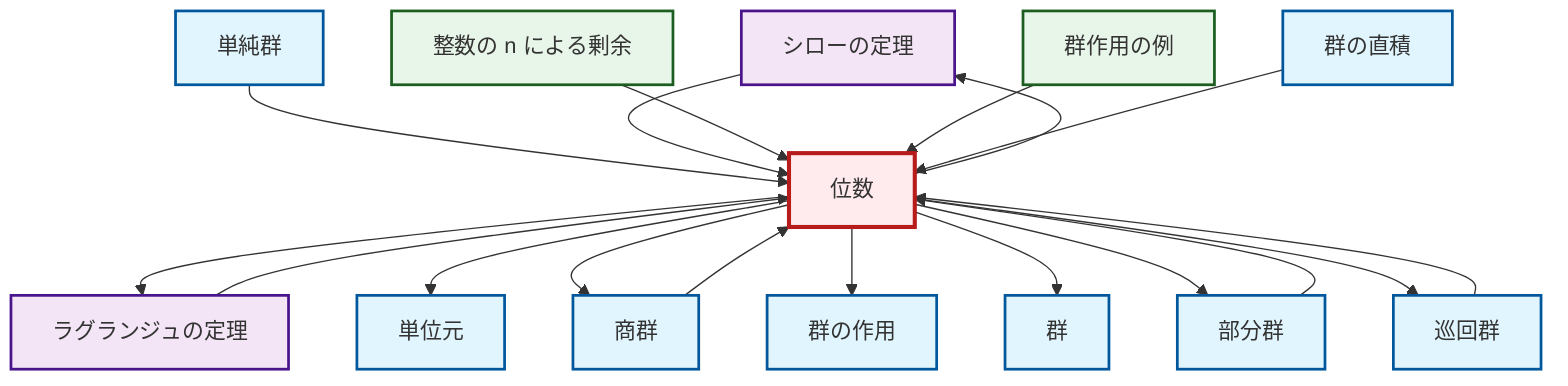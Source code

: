graph TD
    classDef definition fill:#e1f5fe,stroke:#01579b,stroke-width:2px
    classDef theorem fill:#f3e5f5,stroke:#4a148c,stroke-width:2px
    classDef axiom fill:#fff3e0,stroke:#e65100,stroke-width:2px
    classDef example fill:#e8f5e9,stroke:#1b5e20,stroke-width:2px
    classDef current fill:#ffebee,stroke:#b71c1c,stroke-width:3px
    thm-sylow["シローの定理"]:::theorem
    def-group["群"]:::definition
    def-subgroup["部分群"]:::definition
    ex-group-action-examples["群作用の例"]:::example
    def-group-action["群の作用"]:::definition
    def-identity-element["単位元"]:::definition
    def-direct-product["群の直積"]:::definition
    def-cyclic-group["巡回群"]:::definition
    def-quotient-group["商群"]:::definition
    ex-quotient-integers-mod-n["整数の n による剰余"]:::example
    thm-lagrange["ラグランジュの定理"]:::theorem
    def-simple-group["単純群"]:::definition
    def-order["位数"]:::definition
    def-simple-group --> def-order
    def-order --> thm-lagrange
    def-order --> def-identity-element
    thm-sylow --> def-order
    def-subgroup --> def-order
    thm-lagrange --> def-order
    def-cyclic-group --> def-order
    ex-quotient-integers-mod-n --> def-order
    ex-group-action-examples --> def-order
    def-direct-product --> def-order
    def-order --> def-quotient-group
    def-order --> def-group-action
    def-order --> thm-sylow
    def-order --> def-group
    def-order --> def-subgroup
    def-order --> def-cyclic-group
    def-quotient-group --> def-order
    class def-order current